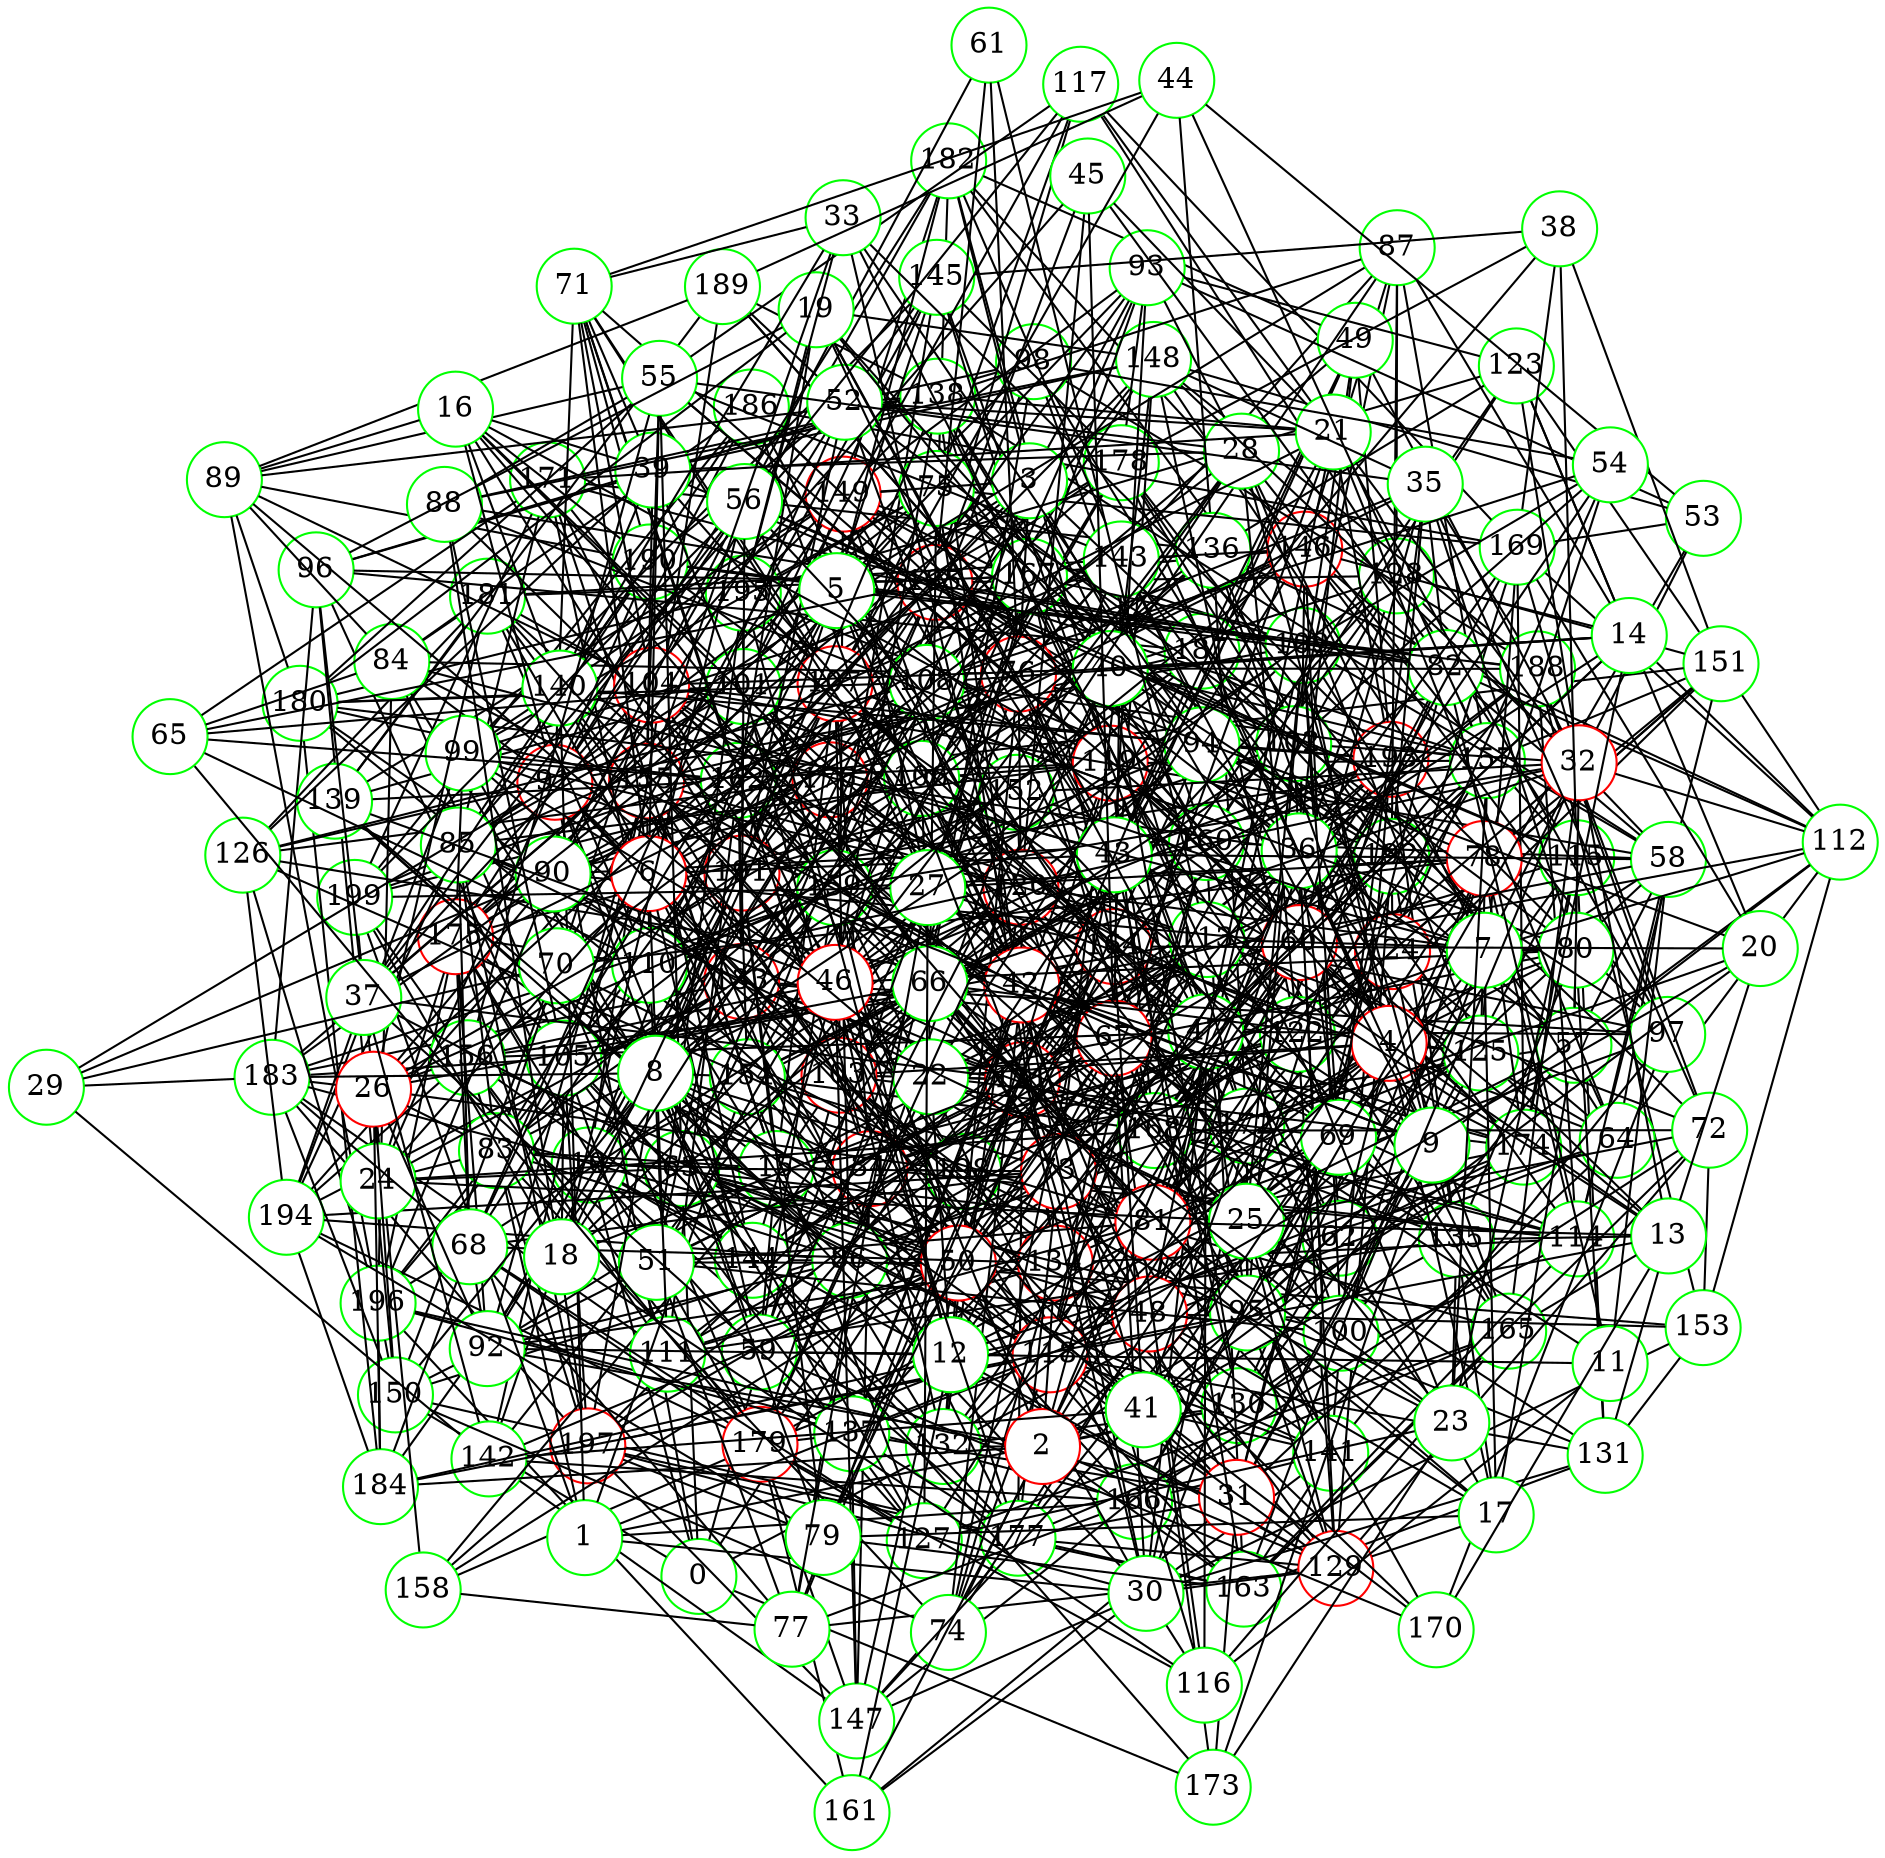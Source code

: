 graph {
graph ["layout"="fdp"]
node ["style"="filled","fillcolor"="white","fixedsize"="true","shape"="circle"]
"0" ["color"="green"]
"164" ["color"="red"]
"195" ["color"="green"]
"172" ["color"="green"]
"176" ["color"="red"]
"199" ["color"="green"]
"179" ["color"="red"]
"194" ["color"="green"]
"181" ["color"="green"]
"150" ["color"="green"]
"163" ["color"="green"]
"165" ["color"="green"]
"177" ["color"="green"]
"198" ["color"="green"]
"197" ["color"="red"]
"166" ["color"="green"]
"196" ["color"="green"]
"183" ["color"="green"]
"103" ["color"="red"]
"130" ["color"="green"]
"132" ["color"="green"]
"162" ["color"="green"]
"109" ["color"="green"]
"149" ["color"="red"]
"193" ["color"="red"]
"182" ["color"="green"]
"185" ["color"="red"]
"192" ["color"="green"]
"191" ["color"="red"]
"152" ["color"="green"]
"175" ["color"="red"]
"186" ["color"="green"]
"155" ["color"="red"]
"178" ["color"="green"]
"180" ["color"="green"]
"184" ["color"="green"]
"187" ["color"="green"]
"190" ["color"="green"]
"141" ["color"="green"]
"161" ["color"="green"]
"115" ["color"="green"]
"128" ["color"="green"]
"146" ["color"="red"]
"151" ["color"="green"]
"157" ["color"="green"]
"131" ["color"="green"]
"153" ["color"="green"]
"188" ["color"="green"]
"174" ["color"="green"]
"120" ["color"="red"]
"121" ["color"="red"]
"133" ["color"="red"]
"135" ["color"="green"]
"136" ["color"="green"]
"171" ["color"="green"]
"156" ["color"="green"]
"148" ["color"="green"]
"10" ["color"="green"]
"96" ["color"="green"]
"98" ["color"="green"]
"160" ["color"="green"]
"154" ["color"="green"]
"168" ["color"="green"]
"170" ["color"="green"]
"124" ["color"="red"]
"169" ["color"="green"]
"129" ["color"="red"]
"134" ["color"="red"]
"138" ["color"="green"]
"189" ["color"="green"]
"142" ["color"="green"]
"147" ["color"="green"]
"15" ["color"="green"]
"34" ["color"="red"]
"101" ["color"="green"]
"139" ["color"="green"]
"145" ["color"="green"]
"167" ["color"="green"]
"159" ["color"="green"]
"117" ["color"="green"]
"71" ["color"="green"]
"104" ["color"="red"]
"91" ["color"="red"]
"144" ["color"="green"]
"173" ["color"="green"]
"126" ["color"="green"]
"107" ["color"="red"]
"76" ["color"="red"]
"84" ["color"="green"]
"89" ["color"="green"]
"105" ["color"="green"]
"106" ["color"="green"]
"143" ["color"="green"]
"119" ["color"="red"]
"137" ["color"="green"]
"122" ["color"="green"]
"111" ["color"="green"]
"113" ["color"="green"]
"127" ["color"="green"]
"87" ["color"="green"]
"102" ["color"="green"]
"77" ["color"="green"]
"158" ["color"="green"]
"110" ["color"="green"]
"114" ["color"="green"]
"83" ["color"="green"]
"85" ["color"="green"]
"86" ["color"="green"]
"92" ["color"="green"]
"57" ["color"="green"]
"64" ["color"="green"]
"112" ["color"="green"]
"100" ["color"="green"]
"108" ["color"="green"]
"58" ["color"="green"]
"75" ["color"="green"]
"99" ["color"="green"]
"140" ["color"="green"]
"59" ["color"="green"]
"118" ["color"="red"]
"31" ["color"="red"]
"73" ["color"="red"]
"125" ["color"="green"]
"82" ["color"="green"]
"62" ["color"="green"]
"78" ["color"="red"]
"94" ["color"="green"]
"63" ["color"="green"]
"1" ["color"="green"]
"48" ["color"="red"]
"30" ["color"="green"]
"67" ["color"="red"]
"116" ["color"="green"]
"70" ["color"="green"]
"42" ["color"="red"]
"74" ["color"="green"]
"81" ["color"="red"]
"97" ["color"="green"]
"90" ["color"="green"]
"47" ["color"="green"]
"60" ["color"="red"]
"95" ["color"="green"]
"50" ["color"="red"]
"51" ["color"="green"]
"2" ["color"="red"]
"36" ["color"="green"]
"69" ["color"="green"]
"49" ["color"="green"]
"39" ["color"="green"]
"3" ["color"="green"]
"6" ["color"="red"]
"68" ["color"="green"]
"43" ["color"="green"]
"46" ["color"="red"]
"80" ["color"="green"]
"93" ["color"="green"]
"123" ["color"="green"]
"12" ["color"="green"]
"22" ["color"="green"]
"25" ["color"="green"]
"72" ["color"="green"]
"55" ["color"="green"]
"88" ["color"="green"]
"24" ["color"="green"]
"26" ["color"="red"]
"66" ["color"="green"]
"40" ["color"="green"]
"4" ["color"="red"]
"41" ["color"="green"]
"17" ["color"="green"]
"79" ["color"="green"]
"27" ["color"="green"]
"28" ["color"="green"]
"52" ["color"="green"]
"5" ["color"="green"]
"37" ["color"="green"]
"56" ["color"="green"]
"61" ["color"="green"]
"7" ["color"="green"]
"53" ["color"="green"]
"8" ["color"="green"]
"9" ["color"="green"]
"11" ["color"="green"]
"13" ["color"="green"]
"32" ["color"="red"]
"20" ["color"="green"]
"14" ["color"="green"]
"16" ["color"="green"]
"18" ["color"="green"]
"19" ["color"="green"]
"21" ["color"="green"]
"45" ["color"="green"]
"23" ["color"="green"]
"29" ["color"="green"]
"33" ["color"="green"]
"35" ["color"="green"]
"38" ["color"="green"]
"44" ["color"="green"]
"54" ["color"="green"]
"65" ["color"="green"]
"0" -- "164"
"0" -- "150"
"0" -- "103"
"0" -- "10"
"0" -- "91"
"0" -- "173"
"0" -- "62"
"0" -- "63"
"164" -- "195"
"164" -- "172"
"164" -- "179"
"164" -- "181"
"172" -- "176"
"176" -- "199"
"179" -- "194"
"150" -- "163"
"150" -- "196"
"150" -- "183"
"150" -- "172"
"163" -- "165"
"163" -- "197"
"163" -- "166"
"165" -- "177"
"165" -- "198"
"166" -- "196"
"183" -- "197"
"103" -- "130"
"103" -- "162"
"103" -- "109"
"103" -- "141"
"103" -- "115"
"103" -- "180"
"103" -- "149"
"103" -- "181"
"103" -- "120"
"103" -- "121"
"130" -- "176"
"130" -- "132"
"109" -- "149"
"109" -- "182"
"109" -- "190"
"149" -- "193"
"149" -- "195"
"149" -- "182"
"149" -- "152"
"149" -- "186"
"149" -- "155"
"193" -- "198"
"182" -- "185"
"185" -- "192"
"185" -- "196"
"185" -- "191"
"192" -- "195"
"191" -- "195"
"191" -- "196"
"191" -- "198"
"152" -- "175"
"152" -- "191"
"175" -- "196"
"175" -- "177"
"186" -- "199"
"155" -- "178"
"155" -- "180"
"155" -- "187"
"155" -- "191"
"178" -- "192"
"180" -- "195"
"180" -- "184"
"184" -- "194"
"184" -- "196"
"141" -- "161"
"141" -- "193"
"141" -- "162"
"141" -- "163"
"141" -- "166"
"161" -- "179"
"161" -- "196"
"115" -- "128"
"115" -- "146"
"115" -- "131"
"115" -- "174"
"128" -- "198"
"128" -- "185"
"146" -- "181"
"146" -- "182"
"146" -- "151"
"146" -- "185"
"151" -- "162"
"151" -- "172"
"151" -- "157"
"157" -- "177"
"157" -- "185"
"157" -- "191"
"131" -- "163"
"131" -- "153"
"153" -- "188"
"188" -- "190"
"174" -- "179"
"120" -- "132"
"120" -- "174"
"120" -- "152"
"121" -- "192"
"121" -- "193"
"121" -- "133"
"121" -- "171"
"121" -- "177"
"121" -- "181"
"121" -- "188"
"133" -- "162"
"133" -- "194"
"133" -- "135"
"133" -- "136"
"133" -- "177"
"133" -- "148"
"133" -- "183"
"133" -- "184"
"133" -- "185"
"133" -- "191"
"135" -- "192"
"135" -- "193"
"135" -- "172"
"136" -- "171"
"136" -- "156"
"136" -- "172"
"171" -- "199"
"171" -- "185"
"171" -- "191"
"156" -- "194"
"156" -- "197"
"156" -- "199"
"156" -- "175"
"156" -- "179"
"148" -- "164"
"148" -- "188"
"148" -- "191"
"10" -- "96"
"10" -- "160"
"10" -- "129"
"10" -- "142"
"10" -- "15"
"10" -- "175"
"10" -- "144"
"10" -- "176"
"10" -- "177"
"10" -- "149"
"10" -- "189"
"10" -- "127"
"10" -- "191"
"96" -- "98"
"96" -- "150"
"96" -- "183"
"96" -- "185"
"96" -- "187"
"98" -- "160"
"98" -- "154"
"98" -- "124"
"98" -- "188"
"98" -- "175"
"160" -- "163"
"160" -- "165"
"160" -- "185"
"160" -- "186"
"154" -- "160"
"154" -- "193"
"154" -- "162"
"154" -- "178"
"154" -- "166"
"154" -- "168"
"168" -- "192"
"168" -- "193"
"168" -- "170"
"168" -- "188"
"124" -- "192"
"124" -- "132"
"124" -- "136"
"124" -- "168"
"124" -- "169"
"124" -- "151"
"169" -- "174"
"169" -- "186"
"129" -- "192"
"129" -- "134"
"129" -- "177"
"134" -- "138"
"134" -- "170"
"138" -- "160"
"138" -- "164"
"138" -- "149"
"138" -- "189"
"142" -- "147"
"142" -- "166"
"142" -- "152"
"142" -- "155"
"147" -- "177"
"147" -- "179"
"147" -- "197"
"15" -- "192"
"15" -- "34"
"15" -- "103"
"15" -- "107"
"15" -- "171"
"15" -- "175"
"15" -- "83"
"15" -- "57"
"15" -- "122"
"15" -- "59"
"15" -- "155"
"15" -- "92"
"15" -- "158"
"15" -- "31"
"15" -- "191"
"34" -- "163"
"34" -- "101"
"34" -- "197"
"34" -- "198"
"34" -- "71"
"34" -- "107"
"34" -- "77"
"34" -- "110"
"34" -- "114"
"34" -- "147"
"34" -- "180"
"34" -- "122"
"34" -- "188"
"101" -- "139"
"101" -- "175"
"101" -- "145"
"101" -- "178"
"101" -- "180"
"101" -- "117"
"139" -- "162"
"139" -- "149"
"139" -- "181"
"139" -- "189"
"145" -- "178"
"145" -- "167"
"145" -- "159"
"145" -- "191"
"167" -- "192"
"167" -- "181"
"167" -- "168"
"159" -- "164"
"159" -- "166"
"159" -- "172"
"117" -- "128"
"117" -- "169"
"117" -- "185"
"71" -- "162"
"71" -- "104"
"71" -- "91"
"71" -- "107"
"71" -- "76"
"71" -- "190"
"104" -- "198"
"104" -- "168"
"104" -- "172"
"104" -- "182"
"104" -- "152"
"91" -- "103"
"91" -- "109"
"91" -- "175"
"91" -- "144"
"91" -- "182"
"91" -- "186"
"91" -- "126"
"144" -- "155"
"144" -- "156"
"144" -- "173"
"126" -- "176"
"126" -- "194"
"126" -- "196"
"126" -- "181"
"126" -- "198"
"107" -- "195"
"76" -- "132"
"76" -- "199"
"76" -- "168"
"76" -- "179"
"76" -- "84"
"76" -- "87"
"76" -- "120"
"76" -- "191"
"84" -- "144"
"84" -- "196"
"84" -- "181"
"84" -- "89"
"84" -- "105"
"84" -- "186"
"84" -- "91"
"89" -- "180"
"89" -- "196"
"89" -- "104"
"89" -- "138"
"89" -- "189"
"89" -- "190"
"105" -- "132"
"105" -- "164"
"105" -- "197"
"105" -- "106"
"105" -- "111"
"105" -- "113"
"105" -- "183"
"105" -- "127"
"106" -- "133"
"106" -- "135"
"106" -- "143"
"106" -- "180"
"106" -- "119"
"106" -- "185"
"143" -- "146"
"143" -- "165"
"143" -- "182"
"143" -- "199"
"143" -- "152"
"119" -- "163"
"119" -- "168"
"119" -- "137"
"119" -- "138"
"119" -- "172"
"119" -- "174"
"119" -- "182"
"119" -- "122"
"119" -- "155"
"119" -- "157"
"137" -- "177"
"137" -- "147"
"137" -- "179"
"137" -- "196"
"122" -- "129"
"122" -- "133"
"122" -- "197"
"122" -- "146"
"122" -- "148"
"122" -- "151"
"122" -- "190"
"111" -- "113"
"111" -- "162"
"111" -- "135"
"111" -- "183"
"111" -- "124"
"111" -- "156"
"113" -- "162"
"113" -- "165"
"113" -- "134"
"113" -- "155"
"127" -- "179"
"127" -- "165"
"127" -- "154"
"87" -- "128"
"87" -- "192"
"87" -- "146"
"87" -- "102"
"87" -- "138"
"87" -- "157"
"102" -- "178"
"102" -- "149"
"102" -- "165"
"102" -- "103"
"102" -- "183"
"102" -- "141"
"77" -- "129"
"77" -- "166"
"77" -- "198"
"77" -- "158"
"158" -- "179"
"158" -- "197"
"158" -- "199"
"158" -- "168"
"110" -- "132"
"110" -- "171"
"110" -- "111"
"110" -- "175"
"110" -- "181"
"110" -- "152"
"110" -- "155"
"114" -- "130"
"114" -- "163"
"114" -- "134"
"114" -- "198"
"114" -- "168"
"114" -- "151"
"114" -- "121"
"114" -- "188"
"83" -- "104"
"83" -- "136"
"83" -- "85"
"83" -- "86"
"83" -- "120"
"83" -- "187"
"85" -- "194"
"85" -- "101"
"85" -- "197"
"85" -- "171"
"85" -- "119"
"85" -- "121"
"85" -- "186"
"85" -- "91"
"86" -- "144"
"86" -- "194"
"86" -- "167"
"86" -- "152"
"86" -- "153"
"86" -- "107"
"86" -- "139"
"86" -- "155"
"86" -- "92"
"92" -- "134"
"92" -- "107"
"92" -- "175"
"92" -- "176"
"92" -- "150"
"92" -- "121"
"92" -- "155"
"57" -- "64"
"57" -- "112"
"57" -- "178"
"57" -- "115"
"57" -- "100"
"57" -- "185"
"57" -- "58"
"57" -- "75"
"64" -- "112"
"64" -- "164"
"64" -- "152"
"64" -- "137"
"64" -- "124"
"64" -- "109"
"112" -- "151"
"112" -- "136"
"112" -- "153"
"112" -- "169"
"100" -- "113"
"100" -- "130"
"100" -- "146"
"100" -- "147"
"100" -- "108"
"108" -- "144"
"108" -- "176"
"108" -- "180"
"108" -- "167"
"108" -- "157"
"108" -- "126"
"108" -- "175"
"58" -- "64"
"58" -- "128"
"58" -- "160"
"58" -- "134"
"58" -- "104"
"58" -- "138"
"58" -- "109"
"58" -- "114"
"58" -- "146"
"75" -- "194"
"75" -- "99"
"75" -- "195"
"75" -- "134"
"75" -- "167"
"75" -- "169"
"75" -- "107"
"75" -- "117"
"75" -- "149"
"75" -- "91"
"75" -- "187"
"99" -- "145"
"99" -- "162"
"99" -- "194"
"99" -- "134"
"99" -- "167"
"99" -- "120"
"99" -- "137"
"99" -- "140"
"99" -- "159"
"99" -- "175"
"140" -- "193"
"140" -- "149"
"140" -- "154"
"140" -- "190"
"59" -- "164"
"59" -- "118"
"59" -- "134"
"59" -- "170"
"59" -- "91"
"59" -- "159"
"118" -- "160"
"118" -- "129"
"118" -- "131"
"118" -- "140"
"118" -- "141"
"118" -- "184"
"118" -- "191"
"31" -- "64"
"31" -- "192"
"31" -- "161"
"31" -- "34"
"31" -- "196"
"31" -- "73"
"31" -- "137"
"31" -- "173"
"31" -- "177"
"31" -- "82"
"31" -- "115"
"31" -- "125"
"73" -- "128"
"73" -- "194"
"73" -- "101"
"73" -- "113"
"73" -- "177"
"73" -- "148"
"73" -- "86"
"73" -- "122"
"73" -- "154"
"73" -- "125"
"125" -- "179"
"125" -- "169"
"125" -- "157"
"125" -- "143"
"82" -- "112"
"82" -- "144"
"82" -- "167"
"82" -- "185"
"82" -- "157"
"82" -- "190"
"62" -- "130"
"62" -- "101"
"62" -- "167"
"62" -- "76"
"62" -- "109"
"62" -- "78"
"62" -- "174"
"78" -- "130"
"78" -- "100"
"78" -- "174"
"78" -- "114"
"78" -- "148"
"78" -- "151"
"78" -- "94"
"78" -- "159"
"94" -- "193"
"94" -- "118"
"94" -- "104"
"94" -- "120"
"94" -- "110"
"63" -- "100"
"63" -- "134"
"63" -- "73"
"63" -- "141"
"63" -- "118"
"63" -- "120"
"63" -- "185"
"1" -- "48"
"1" -- "130"
"1" -- "83"
"1" -- "166"
"1" -- "199"
"1" -- "154"
"1" -- "140"
"1" -- "30"
"48" -- "128"
"48" -- "129"
"48" -- "100"
"48" -- "101"
"48" -- "73"
"48" -- "105"
"48" -- "106"
"48" -- "109"
"48" -- "173"
"48" -- "82"
"48" -- "120"
"48" -- "184"
"48" -- "153"
"48" -- "63"
"30" -- "129"
"30" -- "67"
"30" -- "131"
"30" -- "197"
"30" -- "70"
"30" -- "42"
"30" -- "172"
"30" -- "47"
"30" -- "50"
"30" -- "147"
"30" -- "116"
"30" -- "121"
"30" -- "153"
"30" -- "124"
"67" -- "195"
"67" -- "197"
"67" -- "137"
"67" -- "141"
"67" -- "174"
"67" -- "143"
"67" -- "144"
"67" -- "113"
"67" -- "116"
"67" -- "118"
"67" -- "155"
"67" -- "191"
"116" -- "179"
"116" -- "165"
"116" -- "121"
"70" -- "145"
"70" -- "178"
"70" -- "179"
"70" -- "150"
"70" -- "198"
"70" -- "78"
"42" -- "128"
"42" -- "100"
"42" -- "164"
"42" -- "198"
"42" -- "71"
"42" -- "137"
"42" -- "74"
"42" -- "106"
"42" -- "174"
"42" -- "114"
"42" -- "84"
"42" -- "149"
"42" -- "120"
"42" -- "58"
"42" -- "156"
"42" -- "126"
"42" -- "191"
"74" -- "81"
"74" -- "83"
"74" -- "118"
"74" -- "134"
"74" -- "150"
"74" -- "124"
"81" -- "97"
"81" -- "169"
"81" -- "174"
"81" -- "111"
"81" -- "83"
"81" -- "90"
"81" -- "157"
"97" -- "113"
"97" -- "193"
"97" -- "146"
"97" -- "133"
"97" -- "170"
"97" -- "188"
"97" -- "141"
"90" -- "160"
"90" -- "196"
"90" -- "104"
"90" -- "106"
"90" -- "143"
"90" -- "176"
"90" -- "146"
"90" -- "183"
"90" -- "124"
"47" -- "97"
"47" -- "106"
"47" -- "107"
"47" -- "176"
"47" -- "81"
"47" -- "145"
"47" -- "116"
"47" -- "59"
"47" -- "60"
"47" -- "156"
"47" -- "95"
"60" -- "132"
"60" -- "137"
"60" -- "174"
"60" -- "112"
"60" -- "144"
"60" -- "82"
"60" -- "119"
"60" -- "189"
"60" -- "127"
"95" -- "129"
"95" -- "162"
"95" -- "115"
"95" -- "131"
"95" -- "197"
"95" -- "186"
"95" -- "172"
"95" -- "109"
"50" -- "67"
"50" -- "132"
"50" -- "170"
"50" -- "142"
"50" -- "111"
"50" -- "51"
"50" -- "147"
"50" -- "119"
"50" -- "183"
"50" -- "121"
"50" -- "155"
"50" -- "156"
"50" -- "125"
"50" -- "157"
"50" -- "94"
"50" -- "63"
"50" -- "159"
"51" -- "81"
"51" -- "178"
"51" -- "67"
"51" -- "179"
"51" -- "195"
"51" -- "100"
"51" -- "77"
"51" -- "175"
"51" -- "191"
"2" -- "160"
"2" -- "129"
"2" -- "161"
"2" -- "130"
"2" -- "163"
"2" -- "36"
"2" -- "132"
"2" -- "134"
"2" -- "39"
"2" -- "174"
"2" -- "184"
"2" -- "58"
"2" -- "122"
"2" -- "92"
"36" -- "129"
"36" -- "69"
"36" -- "134"
"36" -- "169"
"36" -- "107"
"36" -- "176"
"36" -- "49"
"36" -- "81"
"36" -- "50"
"36" -- "114"
"36" -- "149"
"69" -- "177"
"69" -- "132"
"69" -- "118"
"69" -- "134"
"69" -- "166"
"69" -- "103"
"69" -- "109"
"49" -- "176"
"49" -- "193"
"49" -- "102"
"49" -- "182"
"49" -- "121"
"49" -- "187"
"39" -- "96"
"39" -- "115"
"39" -- "148"
"39" -- "71"
"39" -- "120"
"39" -- "138"
"39" -- "155"
"39" -- "140"
"39" -- "126"
"3" -- "69"
"3" -- "85"
"3" -- "149"
"3" -- "6"
"3" -- "182"
"3" -- "72"
"3" -- "106"
"3" -- "60"
"3" -- "76"
"3" -- "93"
"3" -- "63"
"3" -- "175"
"6" -- "68"
"6" -- "71"
"6" -- "43"
"6" -- "12"
"6" -- "111"
"6" -- "146"
"6" -- "148"
"6" -- "181"
"6" -- "55"
"6" -- "24"
"6" -- "59"
"6" -- "91"
"6" -- "31"
"68" -- "196"
"68" -- "134"
"68" -- "73"
"68" -- "77"
"68" -- "110"
"68" -- "175"
"68" -- "179"
"68" -- "85"
"68" -- "183"
"68" -- "120"
"68" -- "184"
"68" -- "92"
"68" -- "127"
"43" -- "193"
"43" -- "130"
"43" -- "103"
"43" -- "74"
"43" -- "140"
"43" -- "77"
"43" -- "46"
"43" -- "49"
"43" -- "146"
"43" -- "86"
"43" -- "185"
"43" -- "58"
"43" -- "93"
"46" -- "128"
"46" -- "193"
"46" -- "162"
"46" -- "99"
"46" -- "132"
"46" -- "167"
"46" -- "168"
"46" -- "138"
"46" -- "139"
"46" -- "80"
"46" -- "177"
"46" -- "147"
"46" -- "181"
"46" -- "155"
"46" -- "187"
"46" -- "156"
"80" -- "113"
"80" -- "131"
"80" -- "198"
"80" -- "135"
"80" -- "107"
"93" -- "178"
"93" -- "149"
"93" -- "105"
"93" -- "106"
"93" -- "123"
"123" -- "160"
"123" -- "195"
"123" -- "164"
"123" -- "151"
"123" -- "136"
"12" -- "64"
"12" -- "129"
"12" -- "161"
"12" -- "193"
"12" -- "67"
"12" -- "195"
"12" -- "139"
"12" -- "22"
"12" -- "57"
"12" -- "92"
"12" -- "159"
"22" -- "80"
"22" -- "192"
"22" -- "179"
"22" -- "164"
"22" -- "25"
"22" -- "89"
"22" -- "121"
"22" -- "106"
"22" -- "187"
"22" -- "174"
"25" -- "129"
"25" -- "193"
"25" -- "131"
"25" -- "101"
"25" -- "72"
"25" -- "104"
"25" -- "109"
"25" -- "141"
"25" -- "78"
"25" -- "85"
"25" -- "95"
"72" -- "113"
"72" -- "129"
"72" -- "163"
"72" -- "166"
"72" -- "168"
"72" -- "153"
"72" -- "188"
"55" -- "160"
"55" -- "180"
"55" -- "117"
"55" -- "119"
"55" -- "88"
"55" -- "89"
"55" -- "155"
"55" -- "156"
"55" -- "63"
"55" -- "143"
"88" -- "148"
"88" -- "197"
"88" -- "119"
"88" -- "105"
"88" -- "138"
"88" -- "109"
"88" -- "159"
"24" -- "83"
"24" -- "133"
"24" -- "168"
"24" -- "25"
"24" -- "26"
"24" -- "190"
"24" -- "63"
"24" -- "175"
"26" -- "66"
"26" -- "198"
"26" -- "40"
"26" -- "83"
"26" -- "181"
"26" -- "150"
"26" -- "183"
"26" -- "184"
"26" -- "185"
"26" -- "90"
"26" -- "92"
"26" -- "156"
"26" -- "159"
"66" -- "144"
"66" -- "81"
"66" -- "98"
"66" -- "102"
"66" -- "168"
"66" -- "75"
"66" -- "125"
"66" -- "95"
"40" -- "128"
"40" -- "97"
"40" -- "130"
"40" -- "104"
"40" -- "138"
"40" -- "172"
"40" -- "179"
"40" -- "87"
"40" -- "59"
"40" -- "188"
"40" -- "157"
"4" -- "36"
"4" -- "103"
"4" -- "136"
"4" -- "41"
"4" -- "172"
"4" -- "109"
"4" -- "80"
"4" -- "17"
"4" -- "81"
"4" -- "22"
"4" -- "118"
"4" -- "27"
"4" -- "187"
"4" -- "125"
"4" -- "189"
"4" -- "62"
"41" -- "147"
"41" -- "164"
"41" -- "118"
"41" -- "135"
"41" -- "42"
"41" -- "91"
"41" -- "172"
"41" -- "141"
"41" -- "142"
"17" -- "48"
"17" -- "81"
"17" -- "129"
"17" -- "135"
"17" -- "57"
"17" -- "73"
"17" -- "62"
"17" -- "79"
"79" -- "194"
"79" -- "163"
"79" -- "164"
"79" -- "197"
"79" -- "187"
"79" -- "191"
"27" -- "103"
"27" -- "167"
"27" -- "199"
"27" -- "107"
"27" -- "77"
"27" -- "78"
"27" -- "149"
"27" -- "186"
"27" -- "59"
"27" -- "28"
"27" -- "93"
"27" -- "127"
"28" -- "193"
"28" -- "52"
"28" -- "70"
"28" -- "39"
"28" -- "135"
"28" -- "152"
"28" -- "122"
"28" -- "93"
"28" -- "125"
"28" -- "157"
"28" -- "46"
"52" -- "98"
"52" -- "68"
"52" -- "138"
"52" -- "80"
"52" -- "145"
"52" -- "85"
"52" -- "120"
"52" -- "90"
"52" -- "189"
"52" -- "190"
"52" -- "191"
"5" -- "67"
"5" -- "37"
"5" -- "73"
"5" -- "42"
"5" -- "172"
"5" -- "110"
"5" -- "83"
"5" -- "182"
"5" -- "87"
"5" -- "183"
"5" -- "60"
"5" -- "188"
"5" -- "93"
"37" -- "96"
"37" -- "194"
"37" -- "118"
"37" -- "56"
"37" -- "104"
"37" -- "121"
"37" -- "137"
"37" -- "76"
"37" -- "142"
"37" -- "190"
"56" -- "115"
"56" -- "69"
"56" -- "117"
"56" -- "133"
"56" -- "102"
"56" -- "199"
"56" -- "90"
"56" -- "91"
"56" -- "107"
"56" -- "61"
"61" -- "113"
"61" -- "185"
"61" -- "76"
"7" -- "193"
"7" -- "34"
"7" -- "163"
"7" -- "69"
"7" -- "80"
"7" -- "112"
"7" -- "17"
"7" -- "84"
"7" -- "53"
"7" -- "120"
"7" -- "152"
"7" -- "187"
"7" -- "62"
"53" -- "148"
"53" -- "166"
"53" -- "169"
"53" -- "93"
"8" -- "34"
"8" -- "197"
"8" -- "10"
"8" -- "106"
"8" -- "138"
"8" -- "107"
"8" -- "139"
"8" -- "109"
"8" -- "79"
"8" -- "81"
"8" -- "50"
"8" -- "146"
"8" -- "118"
"8" -- "150"
"8" -- "183"
"8" -- "154"
"8" -- "127"
"9" -- "112"
"9" -- "130"
"9" -- "178"
"9" -- "101"
"9" -- "41"
"9" -- "42"
"9" -- "124"
"9" -- "173"
"9" -- "95"
"9" -- "143"
"9" -- "191"
"11" -- "82"
"11" -- "116"
"11" -- "42"
"11" -- "58"
"11" -- "12"
"13" -- "32"
"13" -- "81"
"13" -- "113"
"13" -- "131"
"13" -- "20"
"13" -- "165"
"13" -- "118"
"13" -- "119"
"13" -- "135"
"13" -- "170"
"13" -- "43"
"13" -- "125"
"32" -- "66"
"32" -- "100"
"32" -- "165"
"32" -- "102"
"32" -- "168"
"32" -- "169"
"32" -- "110"
"32" -- "112"
"32" -- "49"
"32" -- "148"
"32" -- "152"
"32" -- "57"
"32" -- "123"
"32" -- "159"
"20" -- "164"
"20" -- "118"
"20" -- "41"
"20" -- "169"
"20" -- "123"
"20" -- "76"
"20" -- "172"
"14" -- "112"
"14" -- "128"
"14" -- "50"
"14" -- "36"
"14" -- "87"
"14" -- "40"
"14" -- "123"
"14" -- "76"
"14" -- "108"
"14" -- "174"
"14" -- "47"
"16" -- "176"
"16" -- "81"
"16" -- "101"
"16" -- "39"
"16" -- "119"
"16" -- "89"
"16" -- "91"
"16" -- "140"
"16" -- "190"
"16" -- "191"
"18" -- "66"
"18" -- "116"
"18" -- "199"
"18" -- "56"
"18" -- "105"
"18" -- "121"
"18" -- "108"
"18" -- "46"
"18" -- "175"
"18" -- "191"
"19" -- "96"
"19" -- "162"
"19" -- "195"
"19" -- "36"
"19" -- "148"
"19" -- "164"
"19" -- "180"
"19" -- "40"
"19" -- "43"
"19" -- "47"
"21" -- "32"
"21" -- "64"
"21" -- "97"
"21" -- "193"
"21" -- "67"
"21" -- "138"
"21" -- "43"
"21" -- "107"
"21" -- "171"
"21" -- "45"
"21" -- "48"
"21" -- "52"
"21" -- "117"
"45" -- "82"
"45" -- "67"
"45" -- "120"
"45" -- "185"
"45" -- "91"
"23" -- "81"
"23" -- "115"
"23" -- "198"
"23" -- "135"
"23" -- "120"
"23" -- "121"
"23" -- "122"
"23" -- "157"
"23" -- "173"
"23" -- "127"
"29" -- "70"
"29" -- "183"
"29" -- "90"
"29" -- "91"
"29" -- "142"
"33" -- "113"
"33" -- "193"
"33" -- "195"
"33" -- "71"
"33" -- "42"
"33" -- "155"
"33" -- "140"
"33" -- "94"
"35" -- "80"
"35" -- "176"
"35" -- "192"
"35" -- "82"
"35" -- "148"
"35" -- "69"
"35" -- "55"
"35" -- "72"
"35" -- "60"
"35" -- "108"
"35" -- "188"
"38" -- "145"
"38" -- "178"
"38" -- "115"
"38" -- "151"
"38" -- "169"
"38" -- "187"
"44" -- "53"
"44" -- "71"
"44" -- "136"
"44" -- "107"
"44" -- "157"
"44" -- "189"
"54" -- "98"
"54" -- "102"
"54" -- "168"
"54" -- "108"
"54" -- "124"
"54" -- "109"
"54" -- "78"
"65" -- "162"
"65" -- "179"
"65" -- "84"
"65" -- "101"
"65" -- "185"
"65" -- "171"
"65" -- "110"
}